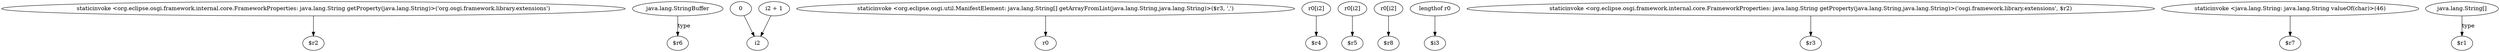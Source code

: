 digraph g {
0[label="staticinvoke <org.eclipse.osgi.framework.internal.core.FrameworkProperties: java.lang.String getProperty(java.lang.String)>('org.osgi.framework.library.extensions')"]
1[label="$r2"]
0->1[label=""]
2[label="java.lang.StringBuffer"]
3[label="$r6"]
2->3[label="type"]
4[label="0"]
5[label="i2"]
4->5[label=""]
6[label="staticinvoke <org.eclipse.osgi.util.ManifestElement: java.lang.String[] getArrayFromList(java.lang.String,java.lang.String)>($r3, ',')"]
7[label="r0"]
6->7[label=""]
8[label="i2 + 1"]
8->5[label=""]
9[label="r0[i2]"]
10[label="$r4"]
9->10[label=""]
11[label="r0[i2]"]
12[label="$r5"]
11->12[label=""]
13[label="r0[i2]"]
14[label="$r8"]
13->14[label=""]
15[label="lengthof r0"]
16[label="$i3"]
15->16[label=""]
17[label="staticinvoke <org.eclipse.osgi.framework.internal.core.FrameworkProperties: java.lang.String getProperty(java.lang.String,java.lang.String)>('osgi.framework.library.extensions', $r2)"]
18[label="$r3"]
17->18[label=""]
19[label="staticinvoke <java.lang.String: java.lang.String valueOf(char)>(46)"]
20[label="$r7"]
19->20[label=""]
21[label="java.lang.String[]"]
22[label="$r1"]
21->22[label="type"]
}